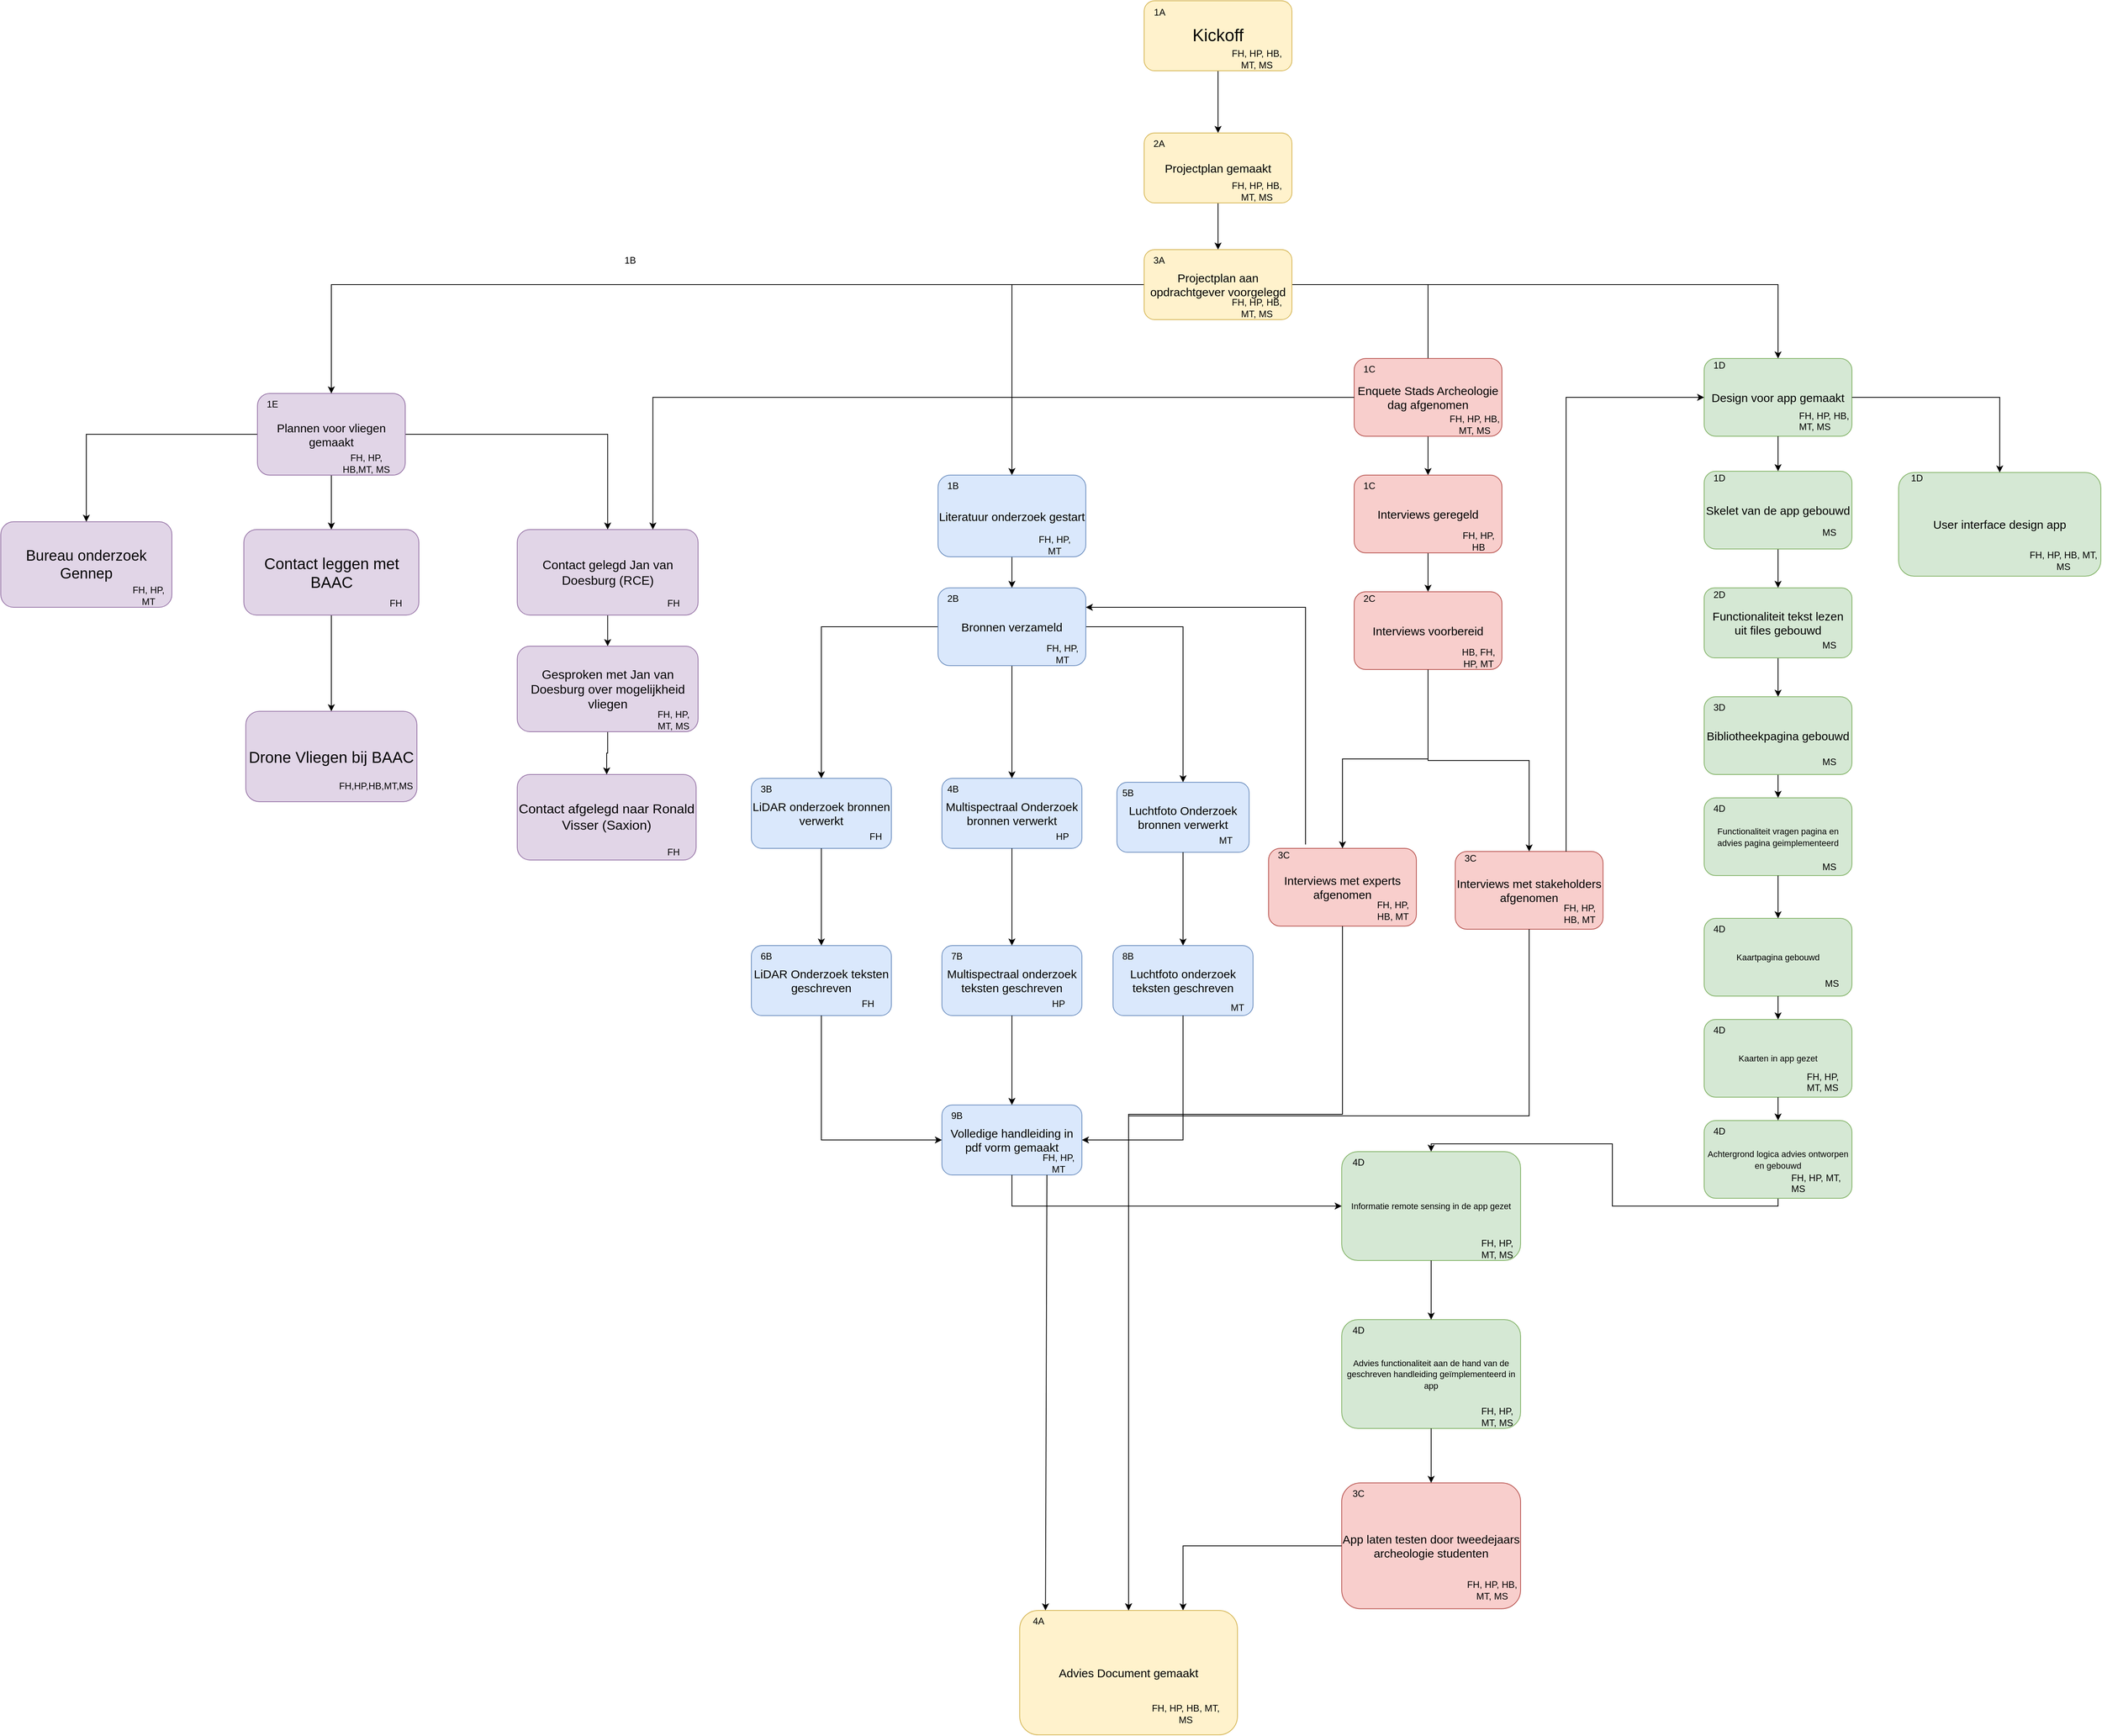 <mxfile version="22.1.17" type="gitlab">
  <diagram name="Pagina-1" id="hC3suqmQke7wl9KMhECB">
    <mxGraphModel dx="3404" dy="928" grid="1" gridSize="10" guides="1" tooltips="1" connect="1" arrows="1" fold="1" page="1" pageScale="1" pageWidth="827" pageHeight="1169" math="0" shadow="0">
      <root>
        <mxCell id="0" />
        <mxCell id="1" parent="0" />
        <mxCell id="HLW4yrqOA1MUcVgEDOPn-8" value="" style="edgeStyle=orthogonalEdgeStyle;rounded=0;orthogonalLoop=1;jettySize=auto;html=1;" edge="1" parent="1" source="HLW4yrqOA1MUcVgEDOPn-5" target="HLW4yrqOA1MUcVgEDOPn-7">
          <mxGeometry relative="1" as="geometry" />
        </mxCell>
        <mxCell id="HLW4yrqOA1MUcVgEDOPn-10" value="" style="edgeStyle=orthogonalEdgeStyle;rounded=0;orthogonalLoop=1;jettySize=auto;html=1;entryX=0.5;entryY=0;entryDx=0;entryDy=0;" edge="1" parent="1" source="HLW4yrqOA1MUcVgEDOPn-5" target="HLW4yrqOA1MUcVgEDOPn-132">
          <mxGeometry relative="1" as="geometry" />
        </mxCell>
        <mxCell id="HLW4yrqOA1MUcVgEDOPn-12" value="" style="edgeStyle=orthogonalEdgeStyle;rounded=0;orthogonalLoop=1;jettySize=auto;html=1;" edge="1" parent="1" source="HLW4yrqOA1MUcVgEDOPn-5" target="HLW4yrqOA1MUcVgEDOPn-11">
          <mxGeometry relative="1" as="geometry" />
        </mxCell>
        <mxCell id="HLW4yrqOA1MUcVgEDOPn-18" value="" style="edgeStyle=orthogonalEdgeStyle;rounded=0;orthogonalLoop=1;jettySize=auto;html=1;" edge="1" parent="1" source="HLW4yrqOA1MUcVgEDOPn-7" target="HLW4yrqOA1MUcVgEDOPn-13">
          <mxGeometry relative="1" as="geometry" />
        </mxCell>
        <mxCell id="HLW4yrqOA1MUcVgEDOPn-7" value="&lt;font style=&quot;font-size: 15px;&quot;&gt;Literatuur onderzoek gestart&lt;/font&gt;" style="whiteSpace=wrap;html=1;rounded=1;fillColor=#dae8fc;strokeColor=#6c8ebf;" vertex="1" parent="1">
          <mxGeometry x="-105" y="690" width="190" height="105" as="geometry" />
        </mxCell>
        <mxCell id="HLW4yrqOA1MUcVgEDOPn-16" value="" style="edgeStyle=orthogonalEdgeStyle;rounded=0;orthogonalLoop=1;jettySize=auto;html=1;" edge="1" parent="1" source="HLW4yrqOA1MUcVgEDOPn-9" target="HLW4yrqOA1MUcVgEDOPn-15">
          <mxGeometry relative="1" as="geometry" />
        </mxCell>
        <mxCell id="HLW4yrqOA1MUcVgEDOPn-17" value="" style="edgeStyle=orthogonalEdgeStyle;rounded=0;orthogonalLoop=1;jettySize=auto;html=1;" edge="1" parent="1" source="HLW4yrqOA1MUcVgEDOPn-11" target="HLW4yrqOA1MUcVgEDOPn-14">
          <mxGeometry relative="1" as="geometry" />
        </mxCell>
        <mxCell id="HLW4yrqOA1MUcVgEDOPn-22" value="" style="edgeStyle=orthogonalEdgeStyle;rounded=0;orthogonalLoop=1;jettySize=auto;html=1;" edge="1" parent="1" source="HLW4yrqOA1MUcVgEDOPn-13" target="HLW4yrqOA1MUcVgEDOPn-20">
          <mxGeometry relative="1" as="geometry" />
        </mxCell>
        <mxCell id="HLW4yrqOA1MUcVgEDOPn-23" value="" style="edgeStyle=orthogonalEdgeStyle;rounded=0;orthogonalLoop=1;jettySize=auto;html=1;" edge="1" parent="1" source="HLW4yrqOA1MUcVgEDOPn-13" target="HLW4yrqOA1MUcVgEDOPn-19">
          <mxGeometry relative="1" as="geometry" />
        </mxCell>
        <mxCell id="HLW4yrqOA1MUcVgEDOPn-24" value="" style="edgeStyle=orthogonalEdgeStyle;rounded=0;orthogonalLoop=1;jettySize=auto;html=1;" edge="1" parent="1" source="HLW4yrqOA1MUcVgEDOPn-13" target="HLW4yrqOA1MUcVgEDOPn-21">
          <mxGeometry relative="1" as="geometry" />
        </mxCell>
        <mxCell id="HLW4yrqOA1MUcVgEDOPn-13" value="&lt;font style=&quot;font-size: 15px;&quot;&gt;Bronnen verzameld&lt;/font&gt;" style="whiteSpace=wrap;html=1;rounded=1;fillColor=#dae8fc;strokeColor=#6c8ebf;" vertex="1" parent="1">
          <mxGeometry x="-105" y="835" width="190" height="100" as="geometry" />
        </mxCell>
        <mxCell id="HLW4yrqOA1MUcVgEDOPn-27" value="" style="edgeStyle=orthogonalEdgeStyle;rounded=0;orthogonalLoop=1;jettySize=auto;html=1;entryX=0.5;entryY=0;entryDx=0;entryDy=0;" edge="1" parent="1" source="HLW4yrqOA1MUcVgEDOPn-14" target="HLW4yrqOA1MUcVgEDOPn-111">
          <mxGeometry relative="1" as="geometry">
            <Array as="points">
              <mxPoint x="525" y="1057" />
              <mxPoint x="655" y="1057" />
            </Array>
          </mxGeometry>
        </mxCell>
        <mxCell id="HLW4yrqOA1MUcVgEDOPn-29" value="" style="edgeStyle=orthogonalEdgeStyle;rounded=0;orthogonalLoop=1;jettySize=auto;html=1;" edge="1" parent="1" source="HLW4yrqOA1MUcVgEDOPn-15" target="HLW4yrqOA1MUcVgEDOPn-28">
          <mxGeometry relative="1" as="geometry" />
        </mxCell>
        <mxCell id="HLW4yrqOA1MUcVgEDOPn-19" value="&lt;font style=&quot;font-size: 15px;&quot;&gt;LiDAR onderzoek bronnen verwerkt&lt;/font&gt;" style="whiteSpace=wrap;html=1;rounded=1;fillColor=#dae8fc;strokeColor=#6c8ebf;" vertex="1" parent="1">
          <mxGeometry x="-345" y="1080" width="180" height="90" as="geometry" />
        </mxCell>
        <mxCell id="HLW4yrqOA1MUcVgEDOPn-20" value="&lt;font style=&quot;font-size: 15px;&quot;&gt;Multispectraal Onderzoek bronnen verwerkt&lt;/font&gt;" style="whiteSpace=wrap;html=1;rounded=1;fillColor=#dae8fc;strokeColor=#6c8ebf;" vertex="1" parent="1">
          <mxGeometry x="-100" y="1080" width="180" height="90" as="geometry" />
        </mxCell>
        <mxCell id="HLW4yrqOA1MUcVgEDOPn-31" value="" style="edgeStyle=orthogonalEdgeStyle;rounded=0;orthogonalLoop=1;jettySize=auto;html=1;" edge="1" parent="1" source="HLW4yrqOA1MUcVgEDOPn-28" target="HLW4yrqOA1MUcVgEDOPn-30">
          <mxGeometry relative="1" as="geometry" />
        </mxCell>
        <mxCell id="HLW4yrqOA1MUcVgEDOPn-41" value="1B" style="text;whiteSpace=wrap;html=1;" vertex="1" parent="1">
          <mxGeometry x="-95" y="690" width="50" height="40" as="geometry" />
        </mxCell>
        <mxCell id="HLW4yrqOA1MUcVgEDOPn-42" value="2B" style="text;whiteSpace=wrap;html=1;" vertex="1" parent="1">
          <mxGeometry x="-95" y="835" width="50" height="30" as="geometry" />
        </mxCell>
        <mxCell id="HLW4yrqOA1MUcVgEDOPn-43" value="3B" style="text;whiteSpace=wrap;html=1;" vertex="1" parent="1">
          <mxGeometry x="-335" y="1080" width="50" height="40" as="geometry" />
        </mxCell>
        <mxCell id="HLW4yrqOA1MUcVgEDOPn-44" value="4B" style="text;whiteSpace=wrap;html=1;" vertex="1" parent="1">
          <mxGeometry x="-95" y="1080" width="50" height="40" as="geometry" />
        </mxCell>
        <mxCell id="HLW4yrqOA1MUcVgEDOPn-53" value="FH" style="text;html=1;strokeColor=none;fillColor=none;align=center;verticalAlign=middle;whiteSpace=wrap;rounded=0;" vertex="1" parent="1">
          <mxGeometry x="-215" y="1140" width="60" height="30" as="geometry" />
        </mxCell>
        <mxCell id="HLW4yrqOA1MUcVgEDOPn-59" value="" style="edgeStyle=orthogonalEdgeStyle;rounded=0;orthogonalLoop=1;jettySize=auto;html=1;" edge="1" parent="1" source="HLW4yrqOA1MUcVgEDOPn-55" target="HLW4yrqOA1MUcVgEDOPn-58">
          <mxGeometry relative="1" as="geometry" />
        </mxCell>
        <mxCell id="HLW4yrqOA1MUcVgEDOPn-61" value="" style="edgeStyle=orthogonalEdgeStyle;rounded=0;orthogonalLoop=1;jettySize=auto;html=1;" edge="1" parent="1" source="HLW4yrqOA1MUcVgEDOPn-55" target="HLW4yrqOA1MUcVgEDOPn-60">
          <mxGeometry relative="1" as="geometry" />
        </mxCell>
        <mxCell id="HLW4yrqOA1MUcVgEDOPn-65" value="" style="edgeStyle=orthogonalEdgeStyle;rounded=0;orthogonalLoop=1;jettySize=auto;html=1;" edge="1" parent="1" source="HLW4yrqOA1MUcVgEDOPn-55" target="HLW4yrqOA1MUcVgEDOPn-64">
          <mxGeometry relative="1" as="geometry" />
        </mxCell>
        <mxCell id="HLW4yrqOA1MUcVgEDOPn-55" value="&lt;font style=&quot;font-size: 15px;&quot;&gt;Plannen voor vliegen gemaakt&lt;/font&gt;" style="whiteSpace=wrap;html=1;rounded=1;fillColor=#e1d5e7;strokeColor=#9673a6;" vertex="1" parent="1">
          <mxGeometry x="-980" y="585" width="190" height="105" as="geometry" />
        </mxCell>
        <mxCell id="HLW4yrqOA1MUcVgEDOPn-56" value="1B" style="text;whiteSpace=wrap;html=1;" vertex="1" parent="1">
          <mxGeometry x="-510" y="400" width="50" height="40" as="geometry" />
        </mxCell>
        <mxCell id="HLW4yrqOA1MUcVgEDOPn-57" value="" style="endArrow=classic;html=1;rounded=0;entryX=0.5;entryY=0;entryDx=0;entryDy=0;exitX=0;exitY=0.5;exitDx=0;exitDy=0;strokeColor=default;edgeStyle=orthogonalEdgeStyle;" edge="1" parent="1" source="HLW4yrqOA1MUcVgEDOPn-5" target="HLW4yrqOA1MUcVgEDOPn-55">
          <mxGeometry width="50" height="50" relative="1" as="geometry">
            <mxPoint x="-100" y="600" as="sourcePoint" />
            <mxPoint x="-50" y="550" as="targetPoint" />
          </mxGeometry>
        </mxCell>
        <mxCell id="HLW4yrqOA1MUcVgEDOPn-69" value="" style="edgeStyle=orthogonalEdgeStyle;rounded=0;orthogonalLoop=1;jettySize=auto;html=1;" edge="1" parent="1" source="HLW4yrqOA1MUcVgEDOPn-58" target="HLW4yrqOA1MUcVgEDOPn-62">
          <mxGeometry relative="1" as="geometry" />
        </mxCell>
        <mxCell id="HLW4yrqOA1MUcVgEDOPn-58" value="&lt;font style=&quot;font-size: 20px;&quot;&gt;Contact leggen met BAAC&lt;/font&gt;" style="whiteSpace=wrap;html=1;fillColor=#e1d5e7;strokeColor=#9673a6;rounded=1;" vertex="1" parent="1">
          <mxGeometry x="-997.5" y="760" width="225" height="110" as="geometry" />
        </mxCell>
        <mxCell id="HLW4yrqOA1MUcVgEDOPn-60" value="&lt;font style=&quot;font-size: 19px;&quot;&gt;Bureau onderzoek Gennep&lt;/font&gt;" style="whiteSpace=wrap;html=1;fillColor=#e1d5e7;strokeColor=#9673a6;rounded=1;" vertex="1" parent="1">
          <mxGeometry x="-1310" y="750" width="220" height="110" as="geometry" />
        </mxCell>
        <mxCell id="HLW4yrqOA1MUcVgEDOPn-67" value="" style="edgeStyle=orthogonalEdgeStyle;rounded=0;orthogonalLoop=1;jettySize=auto;html=1;entryX=0.5;entryY=0;entryDx=0;entryDy=0;" edge="1" parent="1" source="HLW4yrqOA1MUcVgEDOPn-64" target="HLW4yrqOA1MUcVgEDOPn-117">
          <mxGeometry relative="1" as="geometry" />
        </mxCell>
        <mxCell id="HLW4yrqOA1MUcVgEDOPn-64" value="&lt;font style=&quot;font-size: 16px;&quot;&gt;Contact gelegd Jan van Doesburg (RCE)&lt;/font&gt;" style="whiteSpace=wrap;html=1;fillColor=#e1d5e7;strokeColor=#9673a6;rounded=1;" vertex="1" parent="1">
          <mxGeometry x="-646" y="760" width="232.5" height="110" as="geometry" />
        </mxCell>
        <mxCell id="HLW4yrqOA1MUcVgEDOPn-66" value="&lt;font style=&quot;font-size: 17px;&quot;&gt;Contact afgelegd naar Ronald Visser (Saxion)&lt;/font&gt;" style="whiteSpace=wrap;html=1;fillColor=#e1d5e7;strokeColor=#9673a6;rounded=1;" vertex="1" parent="1">
          <mxGeometry x="-646" y="1075" width="230" height="110" as="geometry" />
        </mxCell>
        <mxCell id="HLW4yrqOA1MUcVgEDOPn-81" value="" style="group" vertex="1" connectable="0" parent="1">
          <mxGeometry x="115" y="1165" width="180" height="90" as="geometry" />
        </mxCell>
        <mxCell id="HLW4yrqOA1MUcVgEDOPn-21" value="&lt;font style=&quot;font-size: 15px;&quot;&gt;Luchtfoto Onderzoek bronnen verwerkt&lt;/font&gt;" style="whiteSpace=wrap;html=1;rounded=1;fillColor=#dae8fc;strokeColor=#6c8ebf;" vertex="1" parent="HLW4yrqOA1MUcVgEDOPn-81">
          <mxGeometry x="10" y="-80" width="170" height="90" as="geometry" />
        </mxCell>
        <mxCell id="HLW4yrqOA1MUcVgEDOPn-45" value="5B" style="text;whiteSpace=wrap;html=1;" vertex="1" parent="HLW4yrqOA1MUcVgEDOPn-81">
          <mxGeometry x="15" y="-80" width="40" height="40" as="geometry" />
        </mxCell>
        <mxCell id="HLW4yrqOA1MUcVgEDOPn-91" value="MT" style="text;html=1;strokeColor=none;fillColor=none;align=center;verticalAlign=middle;whiteSpace=wrap;rounded=0;" vertex="1" parent="HLW4yrqOA1MUcVgEDOPn-81">
          <mxGeometry x="120" y="-20" width="60" height="30" as="geometry" />
        </mxCell>
        <mxCell id="HLW4yrqOA1MUcVgEDOPn-82" value="" style="group" vertex="1" connectable="0" parent="1">
          <mxGeometry x="-100" y="1295" width="180" height="90" as="geometry" />
        </mxCell>
        <mxCell id="HLW4yrqOA1MUcVgEDOPn-73" value="&lt;span style=&quot;font-size: 15px;&quot;&gt;Multispectraal onderzoek teksten geschreven&lt;/span&gt;" style="whiteSpace=wrap;html=1;rounded=1;fillColor=#dae8fc;strokeColor=#6c8ebf;" vertex="1" parent="HLW4yrqOA1MUcVgEDOPn-82">
          <mxGeometry width="180" height="90" as="geometry" />
        </mxCell>
        <mxCell id="HLW4yrqOA1MUcVgEDOPn-74" value="7B" style="text;whiteSpace=wrap;html=1;" vertex="1" parent="HLW4yrqOA1MUcVgEDOPn-82">
          <mxGeometry x="10" width="50" height="40" as="geometry" />
        </mxCell>
        <mxCell id="HLW4yrqOA1MUcVgEDOPn-75" value="HP" style="text;html=1;strokeColor=none;fillColor=none;align=center;verticalAlign=middle;whiteSpace=wrap;rounded=0;" vertex="1" parent="HLW4yrqOA1MUcVgEDOPn-82">
          <mxGeometry x="120" y="60" width="60" height="30" as="geometry" />
        </mxCell>
        <mxCell id="HLW4yrqOA1MUcVgEDOPn-83" value="" style="group" vertex="1" connectable="0" parent="1">
          <mxGeometry x="-345" y="1295" width="180" height="90" as="geometry" />
        </mxCell>
        <mxCell id="HLW4yrqOA1MUcVgEDOPn-70" value="&lt;font style=&quot;font-size: 15px;&quot;&gt;LiDAR Onderzoek teksten geschreven&lt;/font&gt;" style="whiteSpace=wrap;html=1;rounded=1;fillColor=#dae8fc;strokeColor=#6c8ebf;" vertex="1" parent="HLW4yrqOA1MUcVgEDOPn-83">
          <mxGeometry width="180" height="90" as="geometry" />
        </mxCell>
        <mxCell id="HLW4yrqOA1MUcVgEDOPn-71" value="6B" style="text;whiteSpace=wrap;html=1;" vertex="1" parent="HLW4yrqOA1MUcVgEDOPn-83">
          <mxGeometry x="10" width="50" height="40" as="geometry" />
        </mxCell>
        <mxCell id="HLW4yrqOA1MUcVgEDOPn-72" value="FH" style="text;html=1;strokeColor=none;fillColor=none;align=center;verticalAlign=middle;whiteSpace=wrap;rounded=0;" vertex="1" parent="HLW4yrqOA1MUcVgEDOPn-83">
          <mxGeometry x="120" y="60" width="60" height="30" as="geometry" />
        </mxCell>
        <mxCell id="HLW4yrqOA1MUcVgEDOPn-85" value="" style="endArrow=classic;html=1;rounded=0;entryX=0.5;entryY=0;entryDx=0;entryDy=0;exitX=0.5;exitY=1;exitDx=0;exitDy=0;" edge="1" parent="1" source="HLW4yrqOA1MUcVgEDOPn-21" target="HLW4yrqOA1MUcVgEDOPn-76">
          <mxGeometry width="50" height="50" relative="1" as="geometry">
            <mxPoint x="75" y="1135" as="sourcePoint" />
            <mxPoint x="125" y="1085" as="targetPoint" />
          </mxGeometry>
        </mxCell>
        <mxCell id="HLW4yrqOA1MUcVgEDOPn-86" value="" style="endArrow=classic;html=1;rounded=0;entryX=0.5;entryY=0;entryDx=0;entryDy=0;exitX=0.5;exitY=1;exitDx=0;exitDy=0;" edge="1" parent="1" source="HLW4yrqOA1MUcVgEDOPn-20" target="HLW4yrqOA1MUcVgEDOPn-73">
          <mxGeometry width="50" height="50" relative="1" as="geometry">
            <mxPoint x="-15" y="1095" as="sourcePoint" />
            <mxPoint x="-15" y="1135" as="targetPoint" />
          </mxGeometry>
        </mxCell>
        <mxCell id="HLW4yrqOA1MUcVgEDOPn-88" value="" style="endArrow=classic;html=1;rounded=0;entryX=0.5;entryY=0;entryDx=0;entryDy=0;exitX=0.5;exitY=1;exitDx=0;exitDy=0;" edge="1" parent="1" source="HLW4yrqOA1MUcVgEDOPn-19" target="HLW4yrqOA1MUcVgEDOPn-70">
          <mxGeometry width="50" height="50" relative="1" as="geometry">
            <mxPoint x="-225" y="1095" as="sourcePoint" />
            <mxPoint x="-225" y="1135" as="targetPoint" />
          </mxGeometry>
        </mxCell>
        <mxCell id="HLW4yrqOA1MUcVgEDOPn-76" value="&lt;font style=&quot;font-size: 15px;&quot;&gt;Luchtfoto onderzoek teksten geschreven&lt;/font&gt;" style="whiteSpace=wrap;html=1;rounded=1;fillColor=#dae8fc;strokeColor=#6c8ebf;" vertex="1" parent="1">
          <mxGeometry x="120" y="1295" width="180" height="90" as="geometry" />
        </mxCell>
        <mxCell id="HLW4yrqOA1MUcVgEDOPn-89" value="" style="group" vertex="1" connectable="0" parent="1">
          <mxGeometry x="125" y="1190" width="175" height="90" as="geometry" />
        </mxCell>
        <mxCell id="HLW4yrqOA1MUcVgEDOPn-77" value="8B" style="text;whiteSpace=wrap;html=1;" vertex="1" parent="HLW4yrqOA1MUcVgEDOPn-89">
          <mxGeometry x="5" y="105" width="50" height="40" as="geometry" />
        </mxCell>
        <mxCell id="HLW4yrqOA1MUcVgEDOPn-90" value="HP" style="text;html=1;strokeColor=none;fillColor=none;align=center;verticalAlign=middle;whiteSpace=wrap;rounded=0;" vertex="1" parent="1">
          <mxGeometry x="25" y="1140" width="60" height="30" as="geometry" />
        </mxCell>
        <mxCell id="HLW4yrqOA1MUcVgEDOPn-92" value="FH, HP, HB,MT, MS" style="text;html=1;strokeColor=none;fillColor=none;align=center;verticalAlign=middle;whiteSpace=wrap;rounded=0;" vertex="1" parent="1">
          <mxGeometry x="-880" y="660" width="80" height="30" as="geometry" />
        </mxCell>
        <mxCell id="HLW4yrqOA1MUcVgEDOPn-93" value="FH" style="text;html=1;strokeColor=none;fillColor=none;align=center;verticalAlign=middle;whiteSpace=wrap;rounded=0;" vertex="1" parent="1">
          <mxGeometry x="-474.75" y="840" width="60" height="30" as="geometry" />
        </mxCell>
        <mxCell id="HLW4yrqOA1MUcVgEDOPn-94" value="FH" style="text;html=1;strokeColor=none;fillColor=none;align=center;verticalAlign=middle;whiteSpace=wrap;rounded=0;" vertex="1" parent="1">
          <mxGeometry x="-832.5" y="840" width="60" height="30" as="geometry" />
        </mxCell>
        <mxCell id="HLW4yrqOA1MUcVgEDOPn-95" value="FH, HP, MT" style="text;html=1;strokeColor=none;fillColor=none;align=center;verticalAlign=middle;whiteSpace=wrap;rounded=0;" vertex="1" parent="1">
          <mxGeometry x="-1150" y="830" width="60" height="30" as="geometry" />
        </mxCell>
        <mxCell id="HLW4yrqOA1MUcVgEDOPn-96" value="FH" style="text;html=1;strokeColor=none;fillColor=none;align=center;verticalAlign=middle;whiteSpace=wrap;rounded=0;" vertex="1" parent="1">
          <mxGeometry x="-474.75" y="1160" width="60" height="30" as="geometry" />
        </mxCell>
        <mxCell id="HLW4yrqOA1MUcVgEDOPn-98" value="FH, HP, MT" style="text;html=1;strokeColor=none;fillColor=none;align=center;verticalAlign=middle;whiteSpace=wrap;rounded=0;" vertex="1" parent="1">
          <mxGeometry x="15" y="765" width="60" height="30" as="geometry" />
        </mxCell>
        <mxCell id="HLW4yrqOA1MUcVgEDOPn-99" value="FH, HP, MT" style="text;html=1;strokeColor=none;fillColor=none;align=center;verticalAlign=middle;whiteSpace=wrap;rounded=0;" vertex="1" parent="1">
          <mxGeometry x="25" y="905" width="60" height="30" as="geometry" />
        </mxCell>
        <mxCell id="HLW4yrqOA1MUcVgEDOPn-105" value="" style="group" vertex="1" connectable="0" parent="1">
          <mxGeometry x="320" y="1165" width="190" height="105" as="geometry" />
        </mxCell>
        <mxCell id="HLW4yrqOA1MUcVgEDOPn-25" value="&lt;font style=&quot;font-size: 15px;&quot;&gt;Interviews met experts afgenomen&lt;/font&gt;" style="whiteSpace=wrap;html=1;rounded=1;fillColor=#f8cecc;strokeColor=#b85450;" vertex="1" parent="HLW4yrqOA1MUcVgEDOPn-105">
          <mxGeometry y="5" width="190" height="100" as="geometry" />
        </mxCell>
        <mxCell id="HLW4yrqOA1MUcVgEDOPn-46" value="3C" style="text;whiteSpace=wrap;html=1;" vertex="1" parent="HLW4yrqOA1MUcVgEDOPn-105">
          <mxGeometry x="10" width="50" height="40" as="geometry" />
        </mxCell>
        <mxCell id="HLW4yrqOA1MUcVgEDOPn-104" value="FH, HP, HB, MT" style="text;html=1;strokeColor=none;fillColor=none;align=center;verticalAlign=middle;whiteSpace=wrap;rounded=0;" vertex="1" parent="HLW4yrqOA1MUcVgEDOPn-105">
          <mxGeometry x="130" y="70" width="60" height="30" as="geometry" />
        </mxCell>
        <mxCell id="HLW4yrqOA1MUcVgEDOPn-106" value="" style="group" vertex="1" connectable="0" parent="1">
          <mxGeometry x="880" y="680" width="230" height="105" as="geometry" />
        </mxCell>
        <mxCell id="HLW4yrqOA1MUcVgEDOPn-9" value="&lt;span style=&quot;font-size: 15px;&quot;&gt;Skelet van de app gebouwd&lt;/span&gt;" style="whiteSpace=wrap;html=1;rounded=1;fillColor=#d5e8d4;strokeColor=#82b366;" vertex="1" parent="HLW4yrqOA1MUcVgEDOPn-106">
          <mxGeometry y="5" width="190" height="100" as="geometry" />
        </mxCell>
        <mxCell id="HLW4yrqOA1MUcVgEDOPn-49" value="1D" style="text;whiteSpace=wrap;html=1;" vertex="1" parent="HLW4yrqOA1MUcVgEDOPn-106">
          <mxGeometry x="10" width="50" height="40" as="geometry" />
        </mxCell>
        <mxCell id="HLW4yrqOA1MUcVgEDOPn-211" value="MS" style="text;whiteSpace=wrap;html=1;" vertex="1" parent="HLW4yrqOA1MUcVgEDOPn-106">
          <mxGeometry x="150" y="70" width="70" height="35" as="geometry" />
        </mxCell>
        <mxCell id="HLW4yrqOA1MUcVgEDOPn-107" value="" style="group" vertex="1" connectable="0" parent="1">
          <mxGeometry x="880" y="830" width="220" height="100" as="geometry" />
        </mxCell>
        <mxCell id="HLW4yrqOA1MUcVgEDOPn-15" value="&lt;font style=&quot;font-size: 15px;&quot;&gt;Functionaliteit tekst lezen uit files gebouwd&lt;/font&gt;" style="whiteSpace=wrap;html=1;rounded=1;fillColor=#d5e8d4;strokeColor=#82b366;" vertex="1" parent="HLW4yrqOA1MUcVgEDOPn-107">
          <mxGeometry y="5" width="190" height="90" as="geometry" />
        </mxCell>
        <mxCell id="HLW4yrqOA1MUcVgEDOPn-50" value="2D" style="text;whiteSpace=wrap;html=1;" vertex="1" parent="HLW4yrqOA1MUcVgEDOPn-107">
          <mxGeometry x="10" width="50" height="40" as="geometry" />
        </mxCell>
        <mxCell id="HLW4yrqOA1MUcVgEDOPn-210" value="MS" style="text;whiteSpace=wrap;html=1;" vertex="1" parent="HLW4yrqOA1MUcVgEDOPn-107">
          <mxGeometry x="150" y="65" width="80" height="30" as="geometry" />
        </mxCell>
        <mxCell id="HLW4yrqOA1MUcVgEDOPn-108" value="" style="group" vertex="1" connectable="0" parent="1">
          <mxGeometry x="880" y="975" width="250" height="100" as="geometry" />
        </mxCell>
        <mxCell id="HLW4yrqOA1MUcVgEDOPn-28" value="&lt;font style=&quot;font-size: 15px;&quot;&gt;Bibliotheekpagina gebouwd&lt;/font&gt;" style="whiteSpace=wrap;html=1;rounded=1;fillColor=#d5e8d4;strokeColor=#82b366;" vertex="1" parent="HLW4yrqOA1MUcVgEDOPn-108">
          <mxGeometry width="190" height="100" as="geometry" />
        </mxCell>
        <mxCell id="HLW4yrqOA1MUcVgEDOPn-51" value="3D" style="text;whiteSpace=wrap;html=1;" vertex="1" parent="HLW4yrqOA1MUcVgEDOPn-108">
          <mxGeometry x="10" width="50" height="40" as="geometry" />
        </mxCell>
        <mxCell id="HLW4yrqOA1MUcVgEDOPn-209" value="MS" style="text;whiteSpace=wrap;html=1;" vertex="1" parent="HLW4yrqOA1MUcVgEDOPn-108">
          <mxGeometry x="150" y="70" width="70" height="30" as="geometry" />
        </mxCell>
        <mxCell id="HLW4yrqOA1MUcVgEDOPn-109" value="" style="group" vertex="1" connectable="0" parent="1">
          <mxGeometry x="880" y="1105" width="190" height="100" as="geometry" />
        </mxCell>
        <mxCell id="HLW4yrqOA1MUcVgEDOPn-30" value="&lt;font style=&quot;font-size: 11px;&quot;&gt;Functionaliteit vragen pagina en advies pagina geimplementeerd&lt;/font&gt;" style="whiteSpace=wrap;html=1;rounded=1;fillColor=#d5e8d4;strokeColor=#82b366;" vertex="1" parent="HLW4yrqOA1MUcVgEDOPn-109">
          <mxGeometry width="190" height="100" as="geometry" />
        </mxCell>
        <mxCell id="HLW4yrqOA1MUcVgEDOPn-52" value="4D" style="text;whiteSpace=wrap;html=1;" vertex="1" parent="HLW4yrqOA1MUcVgEDOPn-109">
          <mxGeometry x="10" width="50" height="40" as="geometry" />
        </mxCell>
        <mxCell id="HLW4yrqOA1MUcVgEDOPn-110" value="" style="group" vertex="1" connectable="0" parent="1">
          <mxGeometry x="560" y="1169" width="190" height="105" as="geometry" />
        </mxCell>
        <mxCell id="HLW4yrqOA1MUcVgEDOPn-111" value="&lt;font style=&quot;font-size: 15px;&quot;&gt;Interviews met stakeholders afgenomen&lt;/font&gt;" style="whiteSpace=wrap;html=1;rounded=1;fillColor=#f8cecc;strokeColor=#b85450;" vertex="1" parent="HLW4yrqOA1MUcVgEDOPn-110">
          <mxGeometry y="5" width="190" height="100" as="geometry" />
        </mxCell>
        <mxCell id="HLW4yrqOA1MUcVgEDOPn-112" value="3C" style="text;whiteSpace=wrap;html=1;" vertex="1" parent="HLW4yrqOA1MUcVgEDOPn-110">
          <mxGeometry x="10" width="50" height="40" as="geometry" />
        </mxCell>
        <mxCell id="HLW4yrqOA1MUcVgEDOPn-113" value="FH, HP, HB, MT" style="text;html=1;strokeColor=none;fillColor=none;align=center;verticalAlign=middle;whiteSpace=wrap;rounded=0;" vertex="1" parent="HLW4yrqOA1MUcVgEDOPn-110">
          <mxGeometry x="130" y="70" width="60" height="30" as="geometry" />
        </mxCell>
        <mxCell id="HLW4yrqOA1MUcVgEDOPn-114" value="" style="group" vertex="1" connectable="0" parent="1">
          <mxGeometry x="430" y="690" width="190" height="100" as="geometry" />
        </mxCell>
        <mxCell id="HLW4yrqOA1MUcVgEDOPn-11" value="&lt;font style=&quot;font-size: 15px;&quot;&gt;Interviews geregeld&lt;/font&gt;" style="whiteSpace=wrap;html=1;rounded=1;fillColor=#f8cecc;strokeColor=#b85450;" vertex="1" parent="HLW4yrqOA1MUcVgEDOPn-114">
          <mxGeometry width="190" height="100" as="geometry" />
        </mxCell>
        <mxCell id="HLW4yrqOA1MUcVgEDOPn-48" value="1C" style="text;whiteSpace=wrap;html=1;" vertex="1" parent="HLW4yrqOA1MUcVgEDOPn-114">
          <mxGeometry x="10" width="50" height="30" as="geometry" />
        </mxCell>
        <mxCell id="HLW4yrqOA1MUcVgEDOPn-102" value="FH, HP, HB" style="text;html=1;strokeColor=none;fillColor=none;align=center;verticalAlign=middle;whiteSpace=wrap;rounded=0;" vertex="1" parent="HLW4yrqOA1MUcVgEDOPn-114">
          <mxGeometry x="130" y="70" width="60" height="30" as="geometry" />
        </mxCell>
        <mxCell id="HLW4yrqOA1MUcVgEDOPn-115" value="" style="group" vertex="1" connectable="0" parent="1">
          <mxGeometry x="430" y="835" width="190" height="105" as="geometry" />
        </mxCell>
        <mxCell id="HLW4yrqOA1MUcVgEDOPn-14" value="&lt;font style=&quot;font-size: 15px;&quot;&gt;Interviews voorbereid&lt;/font&gt;" style="whiteSpace=wrap;html=1;rounded=1;fillColor=#f8cecc;strokeColor=#b85450;" vertex="1" parent="HLW4yrqOA1MUcVgEDOPn-115">
          <mxGeometry y="5" width="190" height="100" as="geometry" />
        </mxCell>
        <mxCell id="HLW4yrqOA1MUcVgEDOPn-47" value="2C" style="text;whiteSpace=wrap;html=1;" vertex="1" parent="HLW4yrqOA1MUcVgEDOPn-115">
          <mxGeometry x="10" width="50" height="40" as="geometry" />
        </mxCell>
        <mxCell id="HLW4yrqOA1MUcVgEDOPn-103" value="HB, FH, HP, MT" style="text;html=1;strokeColor=none;fillColor=none;align=center;verticalAlign=middle;whiteSpace=wrap;rounded=0;" vertex="1" parent="HLW4yrqOA1MUcVgEDOPn-115">
          <mxGeometry x="130" y="75" width="60" height="30" as="geometry" />
        </mxCell>
        <mxCell id="HLW4yrqOA1MUcVgEDOPn-116" value="" style="endArrow=classic;html=1;rounded=0;exitX=0.5;exitY=1;exitDx=0;exitDy=0;entryX=0.5;entryY=0;entryDx=0;entryDy=0;edgeStyle=orthogonalEdgeStyle;" edge="1" parent="1" source="HLW4yrqOA1MUcVgEDOPn-14" target="HLW4yrqOA1MUcVgEDOPn-25">
          <mxGeometry width="50" height="50" relative="1" as="geometry">
            <mxPoint x="770" y="915.5" as="sourcePoint" />
            <mxPoint x="820" y="865.5" as="targetPoint" />
          </mxGeometry>
        </mxCell>
        <mxCell id="HLW4yrqOA1MUcVgEDOPn-119" value="" style="edgeStyle=orthogonalEdgeStyle;rounded=0;orthogonalLoop=1;jettySize=auto;html=1;" edge="1" parent="1" source="HLW4yrqOA1MUcVgEDOPn-117" target="HLW4yrqOA1MUcVgEDOPn-66">
          <mxGeometry relative="1" as="geometry" />
        </mxCell>
        <mxCell id="HLW4yrqOA1MUcVgEDOPn-117" value="&lt;font style=&quot;font-size: 16px;&quot;&gt;Gesproken met Jan van Doesburg over mogelijkheid vliegen&lt;/font&gt;" style="whiteSpace=wrap;html=1;fillColor=#e1d5e7;strokeColor=#9673a6;rounded=1;" vertex="1" parent="1">
          <mxGeometry x="-646" y="910" width="232.5" height="110" as="geometry" />
        </mxCell>
        <mxCell id="HLW4yrqOA1MUcVgEDOPn-118" value="FH, HP, MT, MS" style="text;html=1;strokeColor=none;fillColor=none;align=center;verticalAlign=middle;whiteSpace=wrap;rounded=0;" vertex="1" parent="1">
          <mxGeometry x="-474.75" y="990" width="60" height="30" as="geometry" />
        </mxCell>
        <mxCell id="HLW4yrqOA1MUcVgEDOPn-121" value="" style="group" vertex="1" connectable="0" parent="1">
          <mxGeometry x="430" y="540" width="190" height="100" as="geometry" />
        </mxCell>
        <mxCell id="HLW4yrqOA1MUcVgEDOPn-122" value="&lt;font style=&quot;font-size: 15px;&quot;&gt;Enquete Stads Archeologie dag afgenomen&lt;/font&gt;" style="whiteSpace=wrap;html=1;rounded=1;fillColor=#f8cecc;strokeColor=#b85450;" vertex="1" parent="HLW4yrqOA1MUcVgEDOPn-121">
          <mxGeometry width="190" height="100" as="geometry" />
        </mxCell>
        <mxCell id="HLW4yrqOA1MUcVgEDOPn-123" value="1C" style="text;whiteSpace=wrap;html=1;" vertex="1" parent="HLW4yrqOA1MUcVgEDOPn-121">
          <mxGeometry x="10" width="50" height="30" as="geometry" />
        </mxCell>
        <mxCell id="HLW4yrqOA1MUcVgEDOPn-124" value="FH, HP, HB, MT, MS" style="text;html=1;strokeColor=none;fillColor=none;align=center;verticalAlign=middle;whiteSpace=wrap;rounded=0;" vertex="1" parent="HLW4yrqOA1MUcVgEDOPn-121">
          <mxGeometry x="120" y="70" width="70" height="30" as="geometry" />
        </mxCell>
        <mxCell id="HLW4yrqOA1MUcVgEDOPn-126" value="" style="group" vertex="1" connectable="0" parent="1">
          <mxGeometry x="-995" y="993.75" width="220" height="121.25" as="geometry" />
        </mxCell>
        <mxCell id="HLW4yrqOA1MUcVgEDOPn-62" value="&lt;font style=&quot;font-size: 20px;&quot;&gt;Drone Vliegen bij BAAC&lt;/font&gt;" style="whiteSpace=wrap;html=1;fillColor=#e1d5e7;strokeColor=#9673a6;rounded=1;" vertex="1" parent="HLW4yrqOA1MUcVgEDOPn-126">
          <mxGeometry width="220" height="116.25" as="geometry" />
        </mxCell>
        <mxCell id="HLW4yrqOA1MUcVgEDOPn-97" value="FH,HP,HB,MT,MS" style="text;html=1;strokeColor=none;fillColor=none;align=center;verticalAlign=middle;whiteSpace=wrap;rounded=0;" vertex="1" parent="HLW4yrqOA1MUcVgEDOPn-126">
          <mxGeometry x="115" y="71.25" width="105" height="50" as="geometry" />
        </mxCell>
        <mxCell id="HLW4yrqOA1MUcVgEDOPn-128" value="" style="endArrow=classic;html=1;rounded=0;entryX=0.75;entryY=0;entryDx=0;entryDy=0;exitX=0;exitY=0.5;exitDx=0;exitDy=0;edgeStyle=orthogonalEdgeStyle;" edge="1" parent="1" source="HLW4yrqOA1MUcVgEDOPn-122" target="HLW4yrqOA1MUcVgEDOPn-64">
          <mxGeometry width="50" height="50" relative="1" as="geometry">
            <mxPoint x="-120" y="990" as="sourcePoint" />
            <mxPoint x="-70" y="940" as="targetPoint" />
          </mxGeometry>
        </mxCell>
        <mxCell id="HLW4yrqOA1MUcVgEDOPn-129" value="" style="group" vertex="1" connectable="0" parent="1">
          <mxGeometry x="150" y="80" width="200" height="410" as="geometry" />
        </mxCell>
        <mxCell id="HLW4yrqOA1MUcVgEDOPn-4" value="" style="edgeStyle=orthogonalEdgeStyle;rounded=0;orthogonalLoop=1;jettySize=auto;html=1;" edge="1" parent="HLW4yrqOA1MUcVgEDOPn-129" source="HLW4yrqOA1MUcVgEDOPn-2" target="HLW4yrqOA1MUcVgEDOPn-3">
          <mxGeometry relative="1" as="geometry" />
        </mxCell>
        <mxCell id="HLW4yrqOA1MUcVgEDOPn-6" value="" style="edgeStyle=orthogonalEdgeStyle;rounded=0;orthogonalLoop=1;jettySize=auto;html=1;" edge="1" parent="HLW4yrqOA1MUcVgEDOPn-129" source="HLW4yrqOA1MUcVgEDOPn-3" target="HLW4yrqOA1MUcVgEDOPn-5">
          <mxGeometry relative="1" as="geometry" />
        </mxCell>
        <mxCell id="HLW4yrqOA1MUcVgEDOPn-171" value="" style="group" vertex="1" connectable="0" parent="HLW4yrqOA1MUcVgEDOPn-129">
          <mxGeometry x="10" y="320" width="190" height="90" as="geometry" />
        </mxCell>
        <mxCell id="HLW4yrqOA1MUcVgEDOPn-5" value="&lt;font style=&quot;font-size: 15px;&quot;&gt;Projectplan aan opdrachtgever voorgelegd&lt;/font&gt;" style="whiteSpace=wrap;html=1;rounded=1;fillColor=#fff2cc;strokeColor=#d6b656;" vertex="1" parent="HLW4yrqOA1MUcVgEDOPn-171">
          <mxGeometry width="190" height="90" as="geometry" />
        </mxCell>
        <mxCell id="HLW4yrqOA1MUcVgEDOPn-40" value="3A" style="text;whiteSpace=wrap;html=1;" vertex="1" parent="HLW4yrqOA1MUcVgEDOPn-171">
          <mxGeometry x="10" width="50" height="40" as="geometry" />
        </mxCell>
        <mxCell id="HLW4yrqOA1MUcVgEDOPn-101" value="FH, HP, HB, MT, MS" style="text;html=1;strokeColor=none;fillColor=none;align=center;verticalAlign=middle;whiteSpace=wrap;rounded=0;" vertex="1" parent="HLW4yrqOA1MUcVgEDOPn-171">
          <mxGeometry x="110" y="60" width="70" height="30" as="geometry" />
        </mxCell>
        <mxCell id="HLW4yrqOA1MUcVgEDOPn-172" value="" style="group" vertex="1" connectable="0" parent="HLW4yrqOA1MUcVgEDOPn-129">
          <mxGeometry x="10" y="170" width="190" height="90" as="geometry" />
        </mxCell>
        <mxCell id="HLW4yrqOA1MUcVgEDOPn-3" value="&lt;font style=&quot;font-size: 15px;&quot;&gt;Projectplan gemaakt&lt;/font&gt;" style="whiteSpace=wrap;html=1;rounded=1;fillColor=#fff2cc;strokeColor=#d6b656;" vertex="1" parent="HLW4yrqOA1MUcVgEDOPn-172">
          <mxGeometry width="190" height="90" as="geometry" />
        </mxCell>
        <mxCell id="HLW4yrqOA1MUcVgEDOPn-39" value="2A" style="text;whiteSpace=wrap;html=1;" vertex="1" parent="HLW4yrqOA1MUcVgEDOPn-172">
          <mxGeometry x="10" width="50" height="40" as="geometry" />
        </mxCell>
        <mxCell id="HLW4yrqOA1MUcVgEDOPn-100" value="FH, HP, HB, MT, MS" style="text;html=1;strokeColor=none;fillColor=none;align=center;verticalAlign=middle;whiteSpace=wrap;rounded=0;" vertex="1" parent="HLW4yrqOA1MUcVgEDOPn-172">
          <mxGeometry x="110" y="60" width="70" height="30" as="geometry" />
        </mxCell>
        <mxCell id="HLW4yrqOA1MUcVgEDOPn-173" value="" style="group" vertex="1" connectable="0" parent="HLW4yrqOA1MUcVgEDOPn-129">
          <mxGeometry width="200" height="90" as="geometry" />
        </mxCell>
        <mxCell id="HLW4yrqOA1MUcVgEDOPn-2" value="&lt;font style=&quot;font-size: 22px;&quot;&gt;Kickoff&lt;/font&gt;" style="rounded=1;whiteSpace=wrap;html=1;fillColor=#fff2cc;strokeColor=#d6b656;" vertex="1" parent="HLW4yrqOA1MUcVgEDOPn-173">
          <mxGeometry x="10" width="190" height="90" as="geometry" />
        </mxCell>
        <mxCell id="HLW4yrqOA1MUcVgEDOPn-34" value="FH, HP, HB, MT, MS" style="text;html=1;strokeColor=none;fillColor=none;align=center;verticalAlign=middle;whiteSpace=wrap;rounded=0;" vertex="1" parent="HLW4yrqOA1MUcVgEDOPn-173">
          <mxGeometry x="120" y="60" width="70" height="30" as="geometry" />
        </mxCell>
        <mxCell id="HLW4yrqOA1MUcVgEDOPn-38" value="1A" style="text;html=1;strokeColor=none;fillColor=none;align=center;verticalAlign=middle;whiteSpace=wrap;rounded=0;" vertex="1" parent="HLW4yrqOA1MUcVgEDOPn-173">
          <mxGeometry width="60" height="30" as="geometry" />
        </mxCell>
        <mxCell id="HLW4yrqOA1MUcVgEDOPn-130" value="" style="endArrow=classic;html=1;rounded=0;entryX=1;entryY=0.25;entryDx=0;entryDy=0;exitX=0.75;exitY=0;exitDx=0;exitDy=0;edgeStyle=orthogonalEdgeStyle;" edge="1" parent="1" source="HLW4yrqOA1MUcVgEDOPn-46" target="HLW4yrqOA1MUcVgEDOPn-13">
          <mxGeometry width="50" height="50" relative="1" as="geometry">
            <mxPoint x="390" y="1040" as="sourcePoint" />
            <mxPoint x="490" y="1150" as="targetPoint" />
          </mxGeometry>
        </mxCell>
        <mxCell id="HLW4yrqOA1MUcVgEDOPn-131" value="" style="group" vertex="1" connectable="0" parent="1">
          <mxGeometry x="880" y="535" width="250" height="115" as="geometry" />
        </mxCell>
        <mxCell id="HLW4yrqOA1MUcVgEDOPn-132" value="&lt;span style=&quot;font-size: 15px;&quot;&gt;Design voor app gemaakt&lt;/span&gt;" style="whiteSpace=wrap;html=1;rounded=1;fillColor=#d5e8d4;strokeColor=#82b366;" vertex="1" parent="HLW4yrqOA1MUcVgEDOPn-131">
          <mxGeometry y="5" width="190" height="100" as="geometry" />
        </mxCell>
        <mxCell id="HLW4yrqOA1MUcVgEDOPn-133" value="1D" style="text;whiteSpace=wrap;html=1;" vertex="1" parent="HLW4yrqOA1MUcVgEDOPn-131">
          <mxGeometry x="10" width="50" height="40" as="geometry" />
        </mxCell>
        <mxCell id="HLW4yrqOA1MUcVgEDOPn-212" value="FH, HP, HB, MT, MS" style="text;whiteSpace=wrap;html=1;" vertex="1" parent="HLW4yrqOA1MUcVgEDOPn-131">
          <mxGeometry x="120" y="65" width="70" height="35" as="geometry" />
        </mxCell>
        <mxCell id="HLW4yrqOA1MUcVgEDOPn-134" value="" style="edgeStyle=orthogonalEdgeStyle;rounded=0;orthogonalLoop=1;jettySize=auto;html=1;entryX=0.5;entryY=0;entryDx=0;entryDy=0;" edge="1" parent="1" source="HLW4yrqOA1MUcVgEDOPn-132" target="HLW4yrqOA1MUcVgEDOPn-9">
          <mxGeometry relative="1" as="geometry">
            <Array as="points" />
          </mxGeometry>
        </mxCell>
        <mxCell id="HLW4yrqOA1MUcVgEDOPn-135" value="" style="endArrow=classic;html=1;rounded=0;entryX=0;entryY=0.5;entryDx=0;entryDy=0;exitX=0.75;exitY=0;exitDx=0;exitDy=0;edgeStyle=orthogonalEdgeStyle;" edge="1" parent="1" source="HLW4yrqOA1MUcVgEDOPn-111" target="HLW4yrqOA1MUcVgEDOPn-132">
          <mxGeometry width="50" height="50" relative="1" as="geometry">
            <mxPoint x="590" y="1110" as="sourcePoint" />
            <mxPoint x="640" y="1060" as="targetPoint" />
          </mxGeometry>
        </mxCell>
        <mxCell id="HLW4yrqOA1MUcVgEDOPn-136" value="" style="group" vertex="1" connectable="0" parent="1">
          <mxGeometry x="1130" y="680" width="260" height="140" as="geometry" />
        </mxCell>
        <mxCell id="HLW4yrqOA1MUcVgEDOPn-137" value="&lt;span style=&quot;font-size: 15px;&quot;&gt;User interface design app&lt;/span&gt;" style="whiteSpace=wrap;html=1;rounded=1;fillColor=#d5e8d4;strokeColor=#82b366;" vertex="1" parent="HLW4yrqOA1MUcVgEDOPn-136">
          <mxGeometry y="6.667" width="260" height="133.333" as="geometry" />
        </mxCell>
        <mxCell id="HLW4yrqOA1MUcVgEDOPn-138" value="1D" style="text;whiteSpace=wrap;html=1;" vertex="1" parent="HLW4yrqOA1MUcVgEDOPn-136">
          <mxGeometry x="13.684" width="68.421" height="53.333" as="geometry" />
        </mxCell>
        <mxCell id="HLW4yrqOA1MUcVgEDOPn-139" value="FH, HP, HB, MT, MS" style="text;html=1;strokeColor=none;fillColor=none;align=center;verticalAlign=middle;whiteSpace=wrap;rounded=0;" vertex="1" parent="HLW4yrqOA1MUcVgEDOPn-136">
          <mxGeometry x="164.211" y="100" width="95.789" height="40.0" as="geometry" />
        </mxCell>
        <mxCell id="HLW4yrqOA1MUcVgEDOPn-144" value="" style="group" vertex="1" connectable="0" parent="1">
          <mxGeometry x="-100" y="1500" width="180" height="90" as="geometry" />
        </mxCell>
        <mxCell id="HLW4yrqOA1MUcVgEDOPn-145" value="&lt;span style=&quot;font-size: 15px;&quot;&gt;Volledige handleiding in pdf vorm gemaakt&lt;/span&gt;" style="whiteSpace=wrap;html=1;rounded=1;fillColor=#dae8fc;strokeColor=#6c8ebf;" vertex="1" parent="HLW4yrqOA1MUcVgEDOPn-144">
          <mxGeometry width="180" height="90" as="geometry" />
        </mxCell>
        <mxCell id="HLW4yrqOA1MUcVgEDOPn-146" value="9B" style="text;whiteSpace=wrap;html=1;" vertex="1" parent="HLW4yrqOA1MUcVgEDOPn-144">
          <mxGeometry x="10" width="50" height="40" as="geometry" />
        </mxCell>
        <mxCell id="HLW4yrqOA1MUcVgEDOPn-147" value="FH, HP, MT" style="text;html=1;strokeColor=none;fillColor=none;align=center;verticalAlign=middle;whiteSpace=wrap;rounded=0;" vertex="1" parent="HLW4yrqOA1MUcVgEDOPn-144">
          <mxGeometry x="120" y="60" width="60" height="30" as="geometry" />
        </mxCell>
        <mxCell id="HLW4yrqOA1MUcVgEDOPn-149" value="" style="endArrow=classic;html=1;rounded=0;exitX=0.5;exitY=1;exitDx=0;exitDy=0;entryX=0;entryY=0.5;entryDx=0;entryDy=0;edgeStyle=orthogonalEdgeStyle;" edge="1" parent="1" source="HLW4yrqOA1MUcVgEDOPn-70" target="HLW4yrqOA1MUcVgEDOPn-145">
          <mxGeometry width="50" height="50" relative="1" as="geometry">
            <mxPoint x="140" y="1500" as="sourcePoint" />
            <mxPoint x="190" y="1450" as="targetPoint" />
          </mxGeometry>
        </mxCell>
        <mxCell id="HLW4yrqOA1MUcVgEDOPn-150" value="" style="endArrow=classic;html=1;rounded=0;entryX=0.5;entryY=0;entryDx=0;entryDy=0;exitX=0.5;exitY=1;exitDx=0;exitDy=0;" edge="1" parent="1" source="HLW4yrqOA1MUcVgEDOPn-73" target="HLW4yrqOA1MUcVgEDOPn-145">
          <mxGeometry width="50" height="50" relative="1" as="geometry">
            <mxPoint x="140" y="1530" as="sourcePoint" />
            <mxPoint x="190" y="1480" as="targetPoint" />
          </mxGeometry>
        </mxCell>
        <mxCell id="HLW4yrqOA1MUcVgEDOPn-151" value="" style="endArrow=classic;html=1;rounded=0;entryX=1;entryY=0.5;entryDx=0;entryDy=0;exitX=0.5;exitY=1;exitDx=0;exitDy=0;edgeStyle=orthogonalEdgeStyle;" edge="1" parent="1" source="HLW4yrqOA1MUcVgEDOPn-76" target="HLW4yrqOA1MUcVgEDOPn-145">
          <mxGeometry width="50" height="50" relative="1" as="geometry">
            <mxPoint x="140" y="1530" as="sourcePoint" />
            <mxPoint x="190" y="1480" as="targetPoint" />
          </mxGeometry>
        </mxCell>
        <mxCell id="HLW4yrqOA1MUcVgEDOPn-78" value="MT" style="text;html=1;strokeColor=none;fillColor=none;align=center;verticalAlign=middle;whiteSpace=wrap;rounded=0;" vertex="1" parent="1">
          <mxGeometry x="250" y="1360" width="60" height="30" as="geometry" />
        </mxCell>
        <mxCell id="HLW4yrqOA1MUcVgEDOPn-154" value="" style="group" vertex="1" connectable="0" parent="1">
          <mxGeometry x="414" y="1560" width="230" height="140" as="geometry" />
        </mxCell>
        <mxCell id="HLW4yrqOA1MUcVgEDOPn-155" value="&lt;span style=&quot;font-size: 11px;&quot;&gt;Informatie remote sensing in de app gezet&lt;/span&gt;" style="whiteSpace=wrap;html=1;rounded=1;fillColor=#d5e8d4;strokeColor=#82b366;" vertex="1" parent="HLW4yrqOA1MUcVgEDOPn-154">
          <mxGeometry width="230" height="140" as="geometry" />
        </mxCell>
        <mxCell id="HLW4yrqOA1MUcVgEDOPn-156" value="4D" style="text;whiteSpace=wrap;html=1;" vertex="1" parent="HLW4yrqOA1MUcVgEDOPn-154">
          <mxGeometry x="12.105" width="60.526" height="56" as="geometry" />
        </mxCell>
        <mxCell id="HLW4yrqOA1MUcVgEDOPn-159" value="FH, HP, MT, MS" style="text;html=1;strokeColor=none;fillColor=none;align=center;verticalAlign=middle;whiteSpace=wrap;rounded=0;" vertex="1" parent="HLW4yrqOA1MUcVgEDOPn-154">
          <mxGeometry x="170" y="110" width="60" height="30" as="geometry" />
        </mxCell>
        <mxCell id="HLW4yrqOA1MUcVgEDOPn-157" value="" style="endArrow=classic;html=1;rounded=0;entryX=0.5;entryY=0;entryDx=0;entryDy=0;exitX=0.5;exitY=1;exitDx=0;exitDy=0;edgeStyle=orthogonalEdgeStyle;" edge="1" parent="1" source="HLW4yrqOA1MUcVgEDOPn-202" target="HLW4yrqOA1MUcVgEDOPn-155">
          <mxGeometry width="50" height="50" relative="1" as="geometry">
            <mxPoint x="640" y="1470" as="sourcePoint" />
            <mxPoint x="690" y="1420" as="targetPoint" />
          </mxGeometry>
        </mxCell>
        <mxCell id="HLW4yrqOA1MUcVgEDOPn-158" value="" style="endArrow=classic;html=1;rounded=0;exitX=0.5;exitY=1;exitDx=0;exitDy=0;entryX=0;entryY=0.5;entryDx=0;entryDy=0;edgeStyle=orthogonalEdgeStyle;" edge="1" parent="1" source="HLW4yrqOA1MUcVgEDOPn-145" target="HLW4yrqOA1MUcVgEDOPn-155">
          <mxGeometry width="50" height="50" relative="1" as="geometry">
            <mxPoint x="360" y="1770" as="sourcePoint" />
            <mxPoint x="350" y="1720" as="targetPoint" />
          </mxGeometry>
        </mxCell>
        <mxCell id="HLW4yrqOA1MUcVgEDOPn-161" value="" style="group" vertex="1" connectable="0" parent="1">
          <mxGeometry x="414" y="1776" width="230" height="140" as="geometry" />
        </mxCell>
        <mxCell id="HLW4yrqOA1MUcVgEDOPn-162" value="&lt;span style=&quot;font-size: 11px;&quot;&gt;Advies functionaliteit aan de hand van de geschreven handleiding geïmplementeerd in app&lt;/span&gt;" style="whiteSpace=wrap;html=1;rounded=1;fillColor=#d5e8d4;strokeColor=#82b366;" vertex="1" parent="HLW4yrqOA1MUcVgEDOPn-161">
          <mxGeometry width="230" height="140" as="geometry" />
        </mxCell>
        <mxCell id="HLW4yrqOA1MUcVgEDOPn-163" value="4D" style="text;whiteSpace=wrap;html=1;" vertex="1" parent="HLW4yrqOA1MUcVgEDOPn-161">
          <mxGeometry x="12.105" width="60.526" height="56" as="geometry" />
        </mxCell>
        <mxCell id="HLW4yrqOA1MUcVgEDOPn-164" value="FH, HP, MT, MS" style="text;html=1;strokeColor=none;fillColor=none;align=center;verticalAlign=middle;whiteSpace=wrap;rounded=0;" vertex="1" parent="HLW4yrqOA1MUcVgEDOPn-161">
          <mxGeometry x="170" y="110" width="60" height="30" as="geometry" />
        </mxCell>
        <mxCell id="HLW4yrqOA1MUcVgEDOPn-165" value="" style="edgeStyle=orthogonalEdgeStyle;rounded=0;orthogonalLoop=1;jettySize=auto;html=1;" edge="1" parent="1" source="HLW4yrqOA1MUcVgEDOPn-155" target="HLW4yrqOA1MUcVgEDOPn-162">
          <mxGeometry relative="1" as="geometry" />
        </mxCell>
        <mxCell id="HLW4yrqOA1MUcVgEDOPn-166" value="" style="group" vertex="1" connectable="0" parent="1">
          <mxGeometry x="414" y="1966" width="230" height="170" as="geometry" />
        </mxCell>
        <mxCell id="HLW4yrqOA1MUcVgEDOPn-167" value="&lt;font style=&quot;font-size: 15px;&quot;&gt;App laten testen door tweedejaars archeologie studenten&lt;/font&gt;" style="whiteSpace=wrap;html=1;rounded=1;fillColor=#f8cecc;strokeColor=#b85450;" vertex="1" parent="HLW4yrqOA1MUcVgEDOPn-166">
          <mxGeometry y="19.995" width="230.0" height="161.905" as="geometry" />
        </mxCell>
        <mxCell id="HLW4yrqOA1MUcVgEDOPn-168" value="3C" style="text;whiteSpace=wrap;html=1;" vertex="1" parent="HLW4yrqOA1MUcVgEDOPn-166">
          <mxGeometry x="12.105" y="20" width="60.526" height="64.762" as="geometry" />
        </mxCell>
        <mxCell id="HLW4yrqOA1MUcVgEDOPn-169" value="FH, HP, HB, MT, MS" style="text;html=1;strokeColor=none;fillColor=none;align=center;verticalAlign=middle;whiteSpace=wrap;rounded=0;" vertex="1" parent="HLW4yrqOA1MUcVgEDOPn-166">
          <mxGeometry x="157.368" y="133.333" width="72.632" height="48.571" as="geometry" />
        </mxCell>
        <mxCell id="HLW4yrqOA1MUcVgEDOPn-170" value="" style="edgeStyle=orthogonalEdgeStyle;rounded=0;orthogonalLoop=1;jettySize=auto;html=1;" edge="1" parent="1" source="HLW4yrqOA1MUcVgEDOPn-162" target="HLW4yrqOA1MUcVgEDOPn-167">
          <mxGeometry relative="1" as="geometry" />
        </mxCell>
        <mxCell id="HLW4yrqOA1MUcVgEDOPn-182" value="" style="edgeStyle=orthogonalEdgeStyle;rounded=0;orthogonalLoop=1;jettySize=auto;html=1;entryX=0.75;entryY=0;entryDx=0;entryDy=0;" edge="1" parent="1" source="HLW4yrqOA1MUcVgEDOPn-167" target="HLW4yrqOA1MUcVgEDOPn-186">
          <mxGeometry relative="1" as="geometry">
            <mxPoint x="399.0" y="2410" as="targetPoint" />
          </mxGeometry>
        </mxCell>
        <mxCell id="HLW4yrqOA1MUcVgEDOPn-185" value="" style="group" vertex="1" connectable="0" parent="1">
          <mxGeometry y="2150" width="280" height="160" as="geometry" />
        </mxCell>
        <mxCell id="HLW4yrqOA1MUcVgEDOPn-186" value="&lt;span style=&quot;font-size: 15px;&quot;&gt;Advies Document gemaakt&lt;/span&gt;" style="whiteSpace=wrap;html=1;rounded=1;fillColor=#fff2cc;strokeColor=#d6b656;" vertex="1" parent="HLW4yrqOA1MUcVgEDOPn-185">
          <mxGeometry width="280" height="160" as="geometry" />
        </mxCell>
        <mxCell id="HLW4yrqOA1MUcVgEDOPn-187" value="4A" style="text;whiteSpace=wrap;html=1;" vertex="1" parent="HLW4yrqOA1MUcVgEDOPn-185">
          <mxGeometry x="14.737" width="73.684" height="71.111" as="geometry" />
        </mxCell>
        <mxCell id="HLW4yrqOA1MUcVgEDOPn-188" value="FH, HP, HB, MT, MS" style="text;html=1;strokeColor=none;fillColor=none;align=center;verticalAlign=middle;whiteSpace=wrap;rounded=0;" vertex="1" parent="HLW4yrqOA1MUcVgEDOPn-185">
          <mxGeometry x="162.105" y="106.667" width="103.158" height="53.333" as="geometry" />
        </mxCell>
        <mxCell id="HLW4yrqOA1MUcVgEDOPn-189" value="" style="endArrow=classic;html=1;rounded=0;exitX=0.25;exitY=1;exitDx=0;exitDy=0;entryX=0.25;entryY=0;entryDx=0;entryDy=0;" edge="1" parent="1" source="HLW4yrqOA1MUcVgEDOPn-147" target="HLW4yrqOA1MUcVgEDOPn-187">
          <mxGeometry width="50" height="50" relative="1" as="geometry">
            <mxPoint x="430" y="1730" as="sourcePoint" />
            <mxPoint x="480" y="1680" as="targetPoint" />
          </mxGeometry>
        </mxCell>
        <mxCell id="HLW4yrqOA1MUcVgEDOPn-190" value="" style="endArrow=classic;html=1;rounded=0;entryX=0.5;entryY=0;entryDx=0;entryDy=0;exitX=0.5;exitY=1;exitDx=0;exitDy=0;edgeStyle=orthogonalEdgeStyle;" edge="1" parent="1" source="HLW4yrqOA1MUcVgEDOPn-25" target="HLW4yrqOA1MUcVgEDOPn-186">
          <mxGeometry width="50" height="50" relative="1" as="geometry">
            <mxPoint x="430" y="1730" as="sourcePoint" />
            <mxPoint x="480" y="1680" as="targetPoint" />
            <Array as="points">
              <mxPoint x="415" y="1512" />
              <mxPoint x="140" y="1512" />
            </Array>
          </mxGeometry>
        </mxCell>
        <mxCell id="HLW4yrqOA1MUcVgEDOPn-191" value="" style="endArrow=classic;html=1;rounded=0;entryX=0.5;entryY=0;entryDx=0;entryDy=0;exitX=0.5;exitY=1;exitDx=0;exitDy=0;edgeStyle=orthogonalEdgeStyle;" edge="1" parent="1" source="HLW4yrqOA1MUcVgEDOPn-111" target="HLW4yrqOA1MUcVgEDOPn-186">
          <mxGeometry width="50" height="50" relative="1" as="geometry">
            <mxPoint x="430" y="1730" as="sourcePoint" />
            <mxPoint x="480" y="1680" as="targetPoint" />
            <Array as="points">
              <mxPoint x="655" y="1514" />
              <mxPoint x="140" y="1514" />
            </Array>
          </mxGeometry>
        </mxCell>
        <mxCell id="HLW4yrqOA1MUcVgEDOPn-192" value="" style="group" vertex="1" connectable="0" parent="1">
          <mxGeometry x="880" y="1260" width="220" height="110" as="geometry" />
        </mxCell>
        <mxCell id="HLW4yrqOA1MUcVgEDOPn-193" value="&lt;font style=&quot;font-size: 11px;&quot;&gt;Kaartpagina gebouwd&lt;/font&gt;" style="whiteSpace=wrap;html=1;rounded=1;fillColor=#d5e8d4;strokeColor=#82b366;" vertex="1" parent="HLW4yrqOA1MUcVgEDOPn-192">
          <mxGeometry width="190" height="100" as="geometry" />
        </mxCell>
        <mxCell id="HLW4yrqOA1MUcVgEDOPn-194" value="4D" style="text;whiteSpace=wrap;html=1;" vertex="1" parent="HLW4yrqOA1MUcVgEDOPn-192">
          <mxGeometry x="10" width="50" height="40" as="geometry" />
        </mxCell>
        <mxCell id="HLW4yrqOA1MUcVgEDOPn-207" value="&amp;nbsp;MS" style="text;whiteSpace=wrap;html=1;" vertex="1" parent="HLW4yrqOA1MUcVgEDOPn-192">
          <mxGeometry x="150" y="70" width="80" height="30" as="geometry" />
        </mxCell>
        <mxCell id="HLW4yrqOA1MUcVgEDOPn-195" value="" style="endArrow=classic;html=1;rounded=0;entryX=0.5;entryY=0;entryDx=0;entryDy=0;exitX=0.5;exitY=1;exitDx=0;exitDy=0;" edge="1" parent="1" source="HLW4yrqOA1MUcVgEDOPn-30" target="HLW4yrqOA1MUcVgEDOPn-193">
          <mxGeometry width="50" height="50" relative="1" as="geometry">
            <mxPoint x="910" y="1180" as="sourcePoint" />
            <mxPoint x="960" y="1130" as="targetPoint" />
          </mxGeometry>
        </mxCell>
        <mxCell id="HLW4yrqOA1MUcVgEDOPn-196" value="" style="group" vertex="1" connectable="0" parent="1">
          <mxGeometry x="880" y="1390" width="220" height="110" as="geometry" />
        </mxCell>
        <mxCell id="HLW4yrqOA1MUcVgEDOPn-197" value="&lt;font style=&quot;font-size: 11px;&quot;&gt;Kaarten in app gezet&lt;/font&gt;" style="whiteSpace=wrap;html=1;rounded=1;fillColor=#d5e8d4;strokeColor=#82b366;" vertex="1" parent="HLW4yrqOA1MUcVgEDOPn-196">
          <mxGeometry width="190" height="100" as="geometry" />
        </mxCell>
        <mxCell id="HLW4yrqOA1MUcVgEDOPn-198" value="4D" style="text;whiteSpace=wrap;html=1;" vertex="1" parent="HLW4yrqOA1MUcVgEDOPn-196">
          <mxGeometry x="10" width="50" height="40" as="geometry" />
        </mxCell>
        <mxCell id="HLW4yrqOA1MUcVgEDOPn-206" value="FH, HP,&amp;nbsp; MT, MS" style="text;whiteSpace=wrap;html=1;" vertex="1" parent="HLW4yrqOA1MUcVgEDOPn-196">
          <mxGeometry x="130" y="60" width="60" height="20" as="geometry" />
        </mxCell>
        <mxCell id="HLW4yrqOA1MUcVgEDOPn-200" value="" style="endArrow=classic;html=1;rounded=0;entryX=0.5;entryY=0;entryDx=0;entryDy=0;exitX=0.5;exitY=1;exitDx=0;exitDy=0;" edge="1" parent="1" source="HLW4yrqOA1MUcVgEDOPn-193" target="HLW4yrqOA1MUcVgEDOPn-197">
          <mxGeometry width="50" height="50" relative="1" as="geometry">
            <mxPoint x="1070" y="1490" as="sourcePoint" />
            <mxPoint x="1120" y="1440" as="targetPoint" />
          </mxGeometry>
        </mxCell>
        <mxCell id="HLW4yrqOA1MUcVgEDOPn-201" value="" style="group" vertex="1" connectable="0" parent="1">
          <mxGeometry x="880" y="1520" width="220" height="110" as="geometry" />
        </mxCell>
        <mxCell id="HLW4yrqOA1MUcVgEDOPn-202" value="&lt;span style=&quot;font-size: 11px;&quot;&gt;Achtergrond logica advies ontworpen en gebouwd&lt;/span&gt;" style="whiteSpace=wrap;html=1;rounded=1;fillColor=#d5e8d4;strokeColor=#82b366;" vertex="1" parent="HLW4yrqOA1MUcVgEDOPn-201">
          <mxGeometry width="190" height="100" as="geometry" />
        </mxCell>
        <mxCell id="HLW4yrqOA1MUcVgEDOPn-203" value="4D" style="text;whiteSpace=wrap;html=1;" vertex="1" parent="HLW4yrqOA1MUcVgEDOPn-201">
          <mxGeometry x="10" width="50" height="40" as="geometry" />
        </mxCell>
        <mxCell id="HLW4yrqOA1MUcVgEDOPn-205" value="FH, HP, MT, MS" style="text;whiteSpace=wrap;html=1;" vertex="1" parent="HLW4yrqOA1MUcVgEDOPn-201">
          <mxGeometry x="110" y="60" width="80" height="10" as="geometry" />
        </mxCell>
        <mxCell id="HLW4yrqOA1MUcVgEDOPn-204" value="" style="endArrow=classic;html=1;rounded=0;entryX=0.5;entryY=0;entryDx=0;entryDy=0;exitX=0.5;exitY=1;exitDx=0;exitDy=0;" edge="1" parent="1" source="HLW4yrqOA1MUcVgEDOPn-197" target="HLW4yrqOA1MUcVgEDOPn-202">
          <mxGeometry width="50" height="50" relative="1" as="geometry">
            <mxPoint x="770" y="1660" as="sourcePoint" />
            <mxPoint x="820" y="1610" as="targetPoint" />
          </mxGeometry>
        </mxCell>
        <mxCell id="HLW4yrqOA1MUcVgEDOPn-208" value="MS" style="text;whiteSpace=wrap;html=1;" vertex="1" parent="1">
          <mxGeometry x="1030" y="1180" width="70" height="40" as="geometry" />
        </mxCell>
        <mxCell id="HLW4yrqOA1MUcVgEDOPn-214" value="" style="endArrow=classic;html=1;rounded=0;entryX=0.5;entryY=0;entryDx=0;entryDy=0;exitX=1;exitY=0.5;exitDx=0;exitDy=0;edgeStyle=orthogonalEdgeStyle;" edge="1" parent="1" source="HLW4yrqOA1MUcVgEDOPn-132" target="HLW4yrqOA1MUcVgEDOPn-137">
          <mxGeometry width="50" height="50" relative="1" as="geometry">
            <mxPoint x="1400" y="750" as="sourcePoint" />
            <mxPoint x="1450" y="700" as="targetPoint" />
          </mxGeometry>
        </mxCell>
        <mxCell id="HLW4yrqOA1MUcVgEDOPn-215" value="1E" style="text;whiteSpace=wrap;html=1;" vertex="1" parent="1">
          <mxGeometry x="-970" y="585" width="50" height="40" as="geometry" />
        </mxCell>
      </root>
    </mxGraphModel>
  </diagram>
</mxfile>
